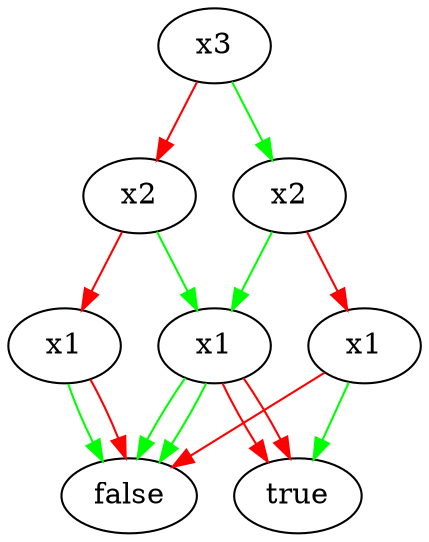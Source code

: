 digraph{
Ptr0x129e06e20 [label="x3" ] 
Ptr0x129e06e90 [label="x2" ] 
Ptr0x129e06f00 [label="x1" ] 
Ptr0x129e06f50 [label="false" ] 
Ptr0x129e06f90 [label="true" ] 
Ptr0x129e06f00 -> Ptr0x129e06f50 [color="green"]
Ptr0x129e06f00 -> Ptr0x129e06f90 [color="red"]
Ptr0x129e06fd0 [label="x1" ] 
Ptr0x129e06f90 [label="true" ] 
Ptr0x129e06f50 [label="false" ] 
Ptr0x129e06fd0 -> Ptr0x129e06f90 [color="green"]
Ptr0x129e06fd0 -> Ptr0x129e06f50 [color="red"]
Ptr0x129e06e90 -> Ptr0x129e06f00 [color="green"]
Ptr0x129e06e90 -> Ptr0x129e06fd0 [color="red"]
Ptr0x129e070a0 [label="x2" ] 
Ptr0x129e06f00 [label="x1" ] 
Ptr0x129e06f50 [label="false" ] 
Ptr0x129e06f90 [label="true" ] 
Ptr0x129e06f00 -> Ptr0x129e06f50 [color="green"]
Ptr0x129e06f00 -> Ptr0x129e06f90 [color="red"]
Ptr0x129e071c0 [label="x1" ] 
Ptr0x129e06f50 [label="false" ] 
Ptr0x129e06f50 [label="false" ] 
Ptr0x129e071c0 -> Ptr0x129e06f50 [color="green"]
Ptr0x129e071c0 -> Ptr0x129e06f50 [color="red"]
Ptr0x129e070a0 -> Ptr0x129e06f00 [color="green"]
Ptr0x129e070a0 -> Ptr0x129e071c0 [color="red"]
Ptr0x129e06e20 -> Ptr0x129e06e90 [color="green"]
Ptr0x129e06e20 -> Ptr0x129e070a0 [color="red"]

}